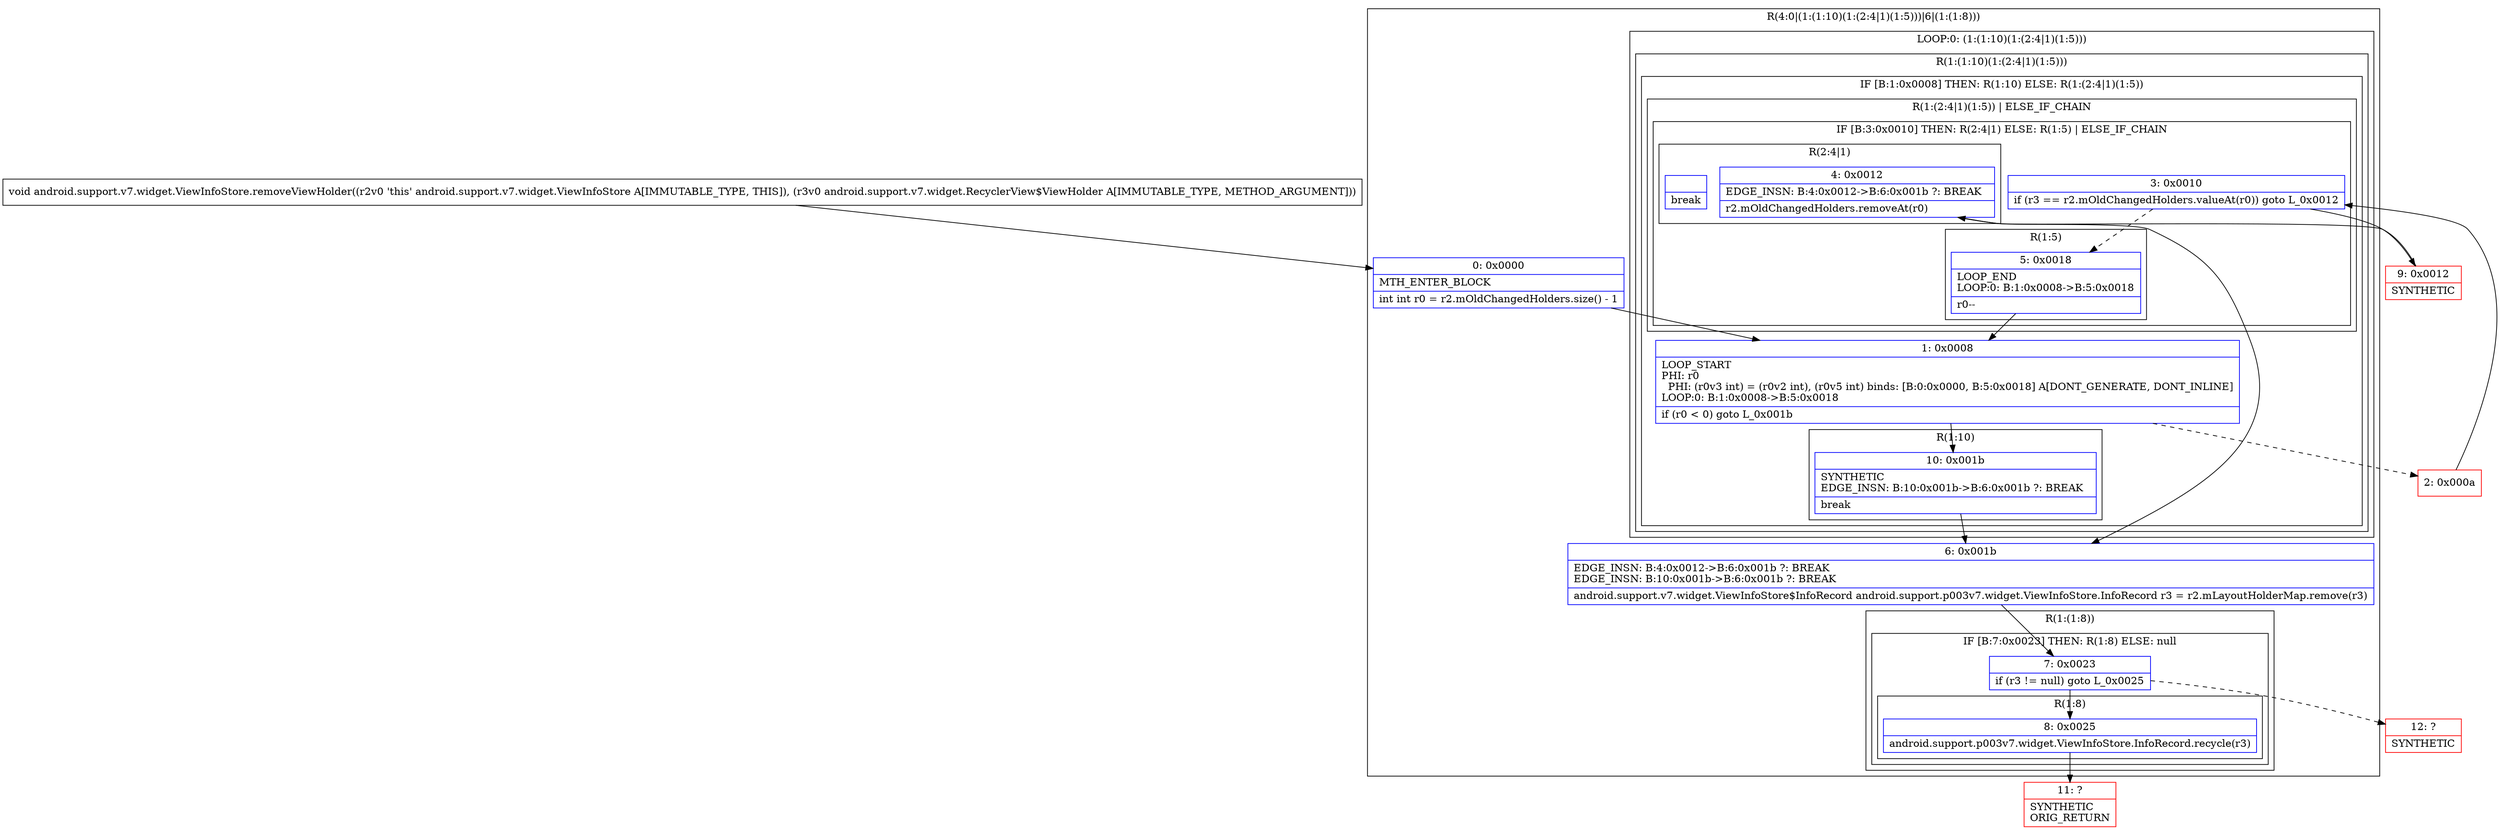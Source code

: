 digraph "CFG forandroid.support.v7.widget.ViewInfoStore.removeViewHolder(Landroid\/support\/v7\/widget\/RecyclerView$ViewHolder;)V" {
subgraph cluster_Region_118472257 {
label = "R(4:0|(1:(1:10)(1:(2:4|1)(1:5)))|6|(1:(1:8)))";
node [shape=record,color=blue];
Node_0 [shape=record,label="{0\:\ 0x0000|MTH_ENTER_BLOCK\l|int int r0 = r2.mOldChangedHolders.size() \- 1\l}"];
subgraph cluster_LoopRegion_1685851189 {
label = "LOOP:0: (1:(1:10)(1:(2:4|1)(1:5)))";
node [shape=record,color=blue];
subgraph cluster_Region_1749873388 {
label = "R(1:(1:10)(1:(2:4|1)(1:5)))";
node [shape=record,color=blue];
subgraph cluster_IfRegion_1747517330 {
label = "IF [B:1:0x0008] THEN: R(1:10) ELSE: R(1:(2:4|1)(1:5))";
node [shape=record,color=blue];
Node_1 [shape=record,label="{1\:\ 0x0008|LOOP_START\lPHI: r0 \l  PHI: (r0v3 int) = (r0v2 int), (r0v5 int) binds: [B:0:0x0000, B:5:0x0018] A[DONT_GENERATE, DONT_INLINE]\lLOOP:0: B:1:0x0008\-\>B:5:0x0018\l|if (r0 \< 0) goto L_0x001b\l}"];
subgraph cluster_Region_1867131677 {
label = "R(1:10)";
node [shape=record,color=blue];
Node_10 [shape=record,label="{10\:\ 0x001b|SYNTHETIC\lEDGE_INSN: B:10:0x001b\-\>B:6:0x001b ?: BREAK  \l|break\l}"];
}
subgraph cluster_Region_472715759 {
label = "R(1:(2:4|1)(1:5)) | ELSE_IF_CHAIN\l";
node [shape=record,color=blue];
subgraph cluster_IfRegion_595421358 {
label = "IF [B:3:0x0010] THEN: R(2:4|1) ELSE: R(1:5) | ELSE_IF_CHAIN\l";
node [shape=record,color=blue];
Node_3 [shape=record,label="{3\:\ 0x0010|if (r3 == r2.mOldChangedHolders.valueAt(r0)) goto L_0x0012\l}"];
subgraph cluster_Region_1509566262 {
label = "R(2:4|1)";
node [shape=record,color=blue];
Node_4 [shape=record,label="{4\:\ 0x0012|EDGE_INSN: B:4:0x0012\-\>B:6:0x001b ?: BREAK  \l|r2.mOldChangedHolders.removeAt(r0)\l}"];
Node_InsnContainer_406109179 [shape=record,label="{|break\l}"];
}
subgraph cluster_Region_2084400266 {
label = "R(1:5)";
node [shape=record,color=blue];
Node_5 [shape=record,label="{5\:\ 0x0018|LOOP_END\lLOOP:0: B:1:0x0008\-\>B:5:0x0018\l|r0\-\-\l}"];
}
}
}
}
}
}
Node_6 [shape=record,label="{6\:\ 0x001b|EDGE_INSN: B:4:0x0012\-\>B:6:0x001b ?: BREAK  \lEDGE_INSN: B:10:0x001b\-\>B:6:0x001b ?: BREAK  \l|android.support.v7.widget.ViewInfoStore$InfoRecord android.support.p003v7.widget.ViewInfoStore.InfoRecord r3 = r2.mLayoutHolderMap.remove(r3)\l}"];
subgraph cluster_Region_392225155 {
label = "R(1:(1:8))";
node [shape=record,color=blue];
subgraph cluster_IfRegion_1320438207 {
label = "IF [B:7:0x0023] THEN: R(1:8) ELSE: null";
node [shape=record,color=blue];
Node_7 [shape=record,label="{7\:\ 0x0023|if (r3 != null) goto L_0x0025\l}"];
subgraph cluster_Region_1641020308 {
label = "R(1:8)";
node [shape=record,color=blue];
Node_8 [shape=record,label="{8\:\ 0x0025|android.support.p003v7.widget.ViewInfoStore.InfoRecord.recycle(r3)\l}"];
}
}
}
}
Node_2 [shape=record,color=red,label="{2\:\ 0x000a}"];
Node_9 [shape=record,color=red,label="{9\:\ 0x0012|SYNTHETIC\l}"];
Node_11 [shape=record,color=red,label="{11\:\ ?|SYNTHETIC\lORIG_RETURN\l}"];
Node_12 [shape=record,color=red,label="{12\:\ ?|SYNTHETIC\l}"];
MethodNode[shape=record,label="{void android.support.v7.widget.ViewInfoStore.removeViewHolder((r2v0 'this' android.support.v7.widget.ViewInfoStore A[IMMUTABLE_TYPE, THIS]), (r3v0 android.support.v7.widget.RecyclerView$ViewHolder A[IMMUTABLE_TYPE, METHOD_ARGUMENT])) }"];
MethodNode -> Node_0;
Node_0 -> Node_1;
Node_1 -> Node_2[style=dashed];
Node_1 -> Node_10;
Node_10 -> Node_6;
Node_3 -> Node_5[style=dashed];
Node_3 -> Node_9;
Node_4 -> Node_6;
Node_5 -> Node_1;
Node_6 -> Node_7;
Node_7 -> Node_8;
Node_7 -> Node_12[style=dashed];
Node_8 -> Node_11;
Node_2 -> Node_3;
Node_9 -> Node_4;
}

